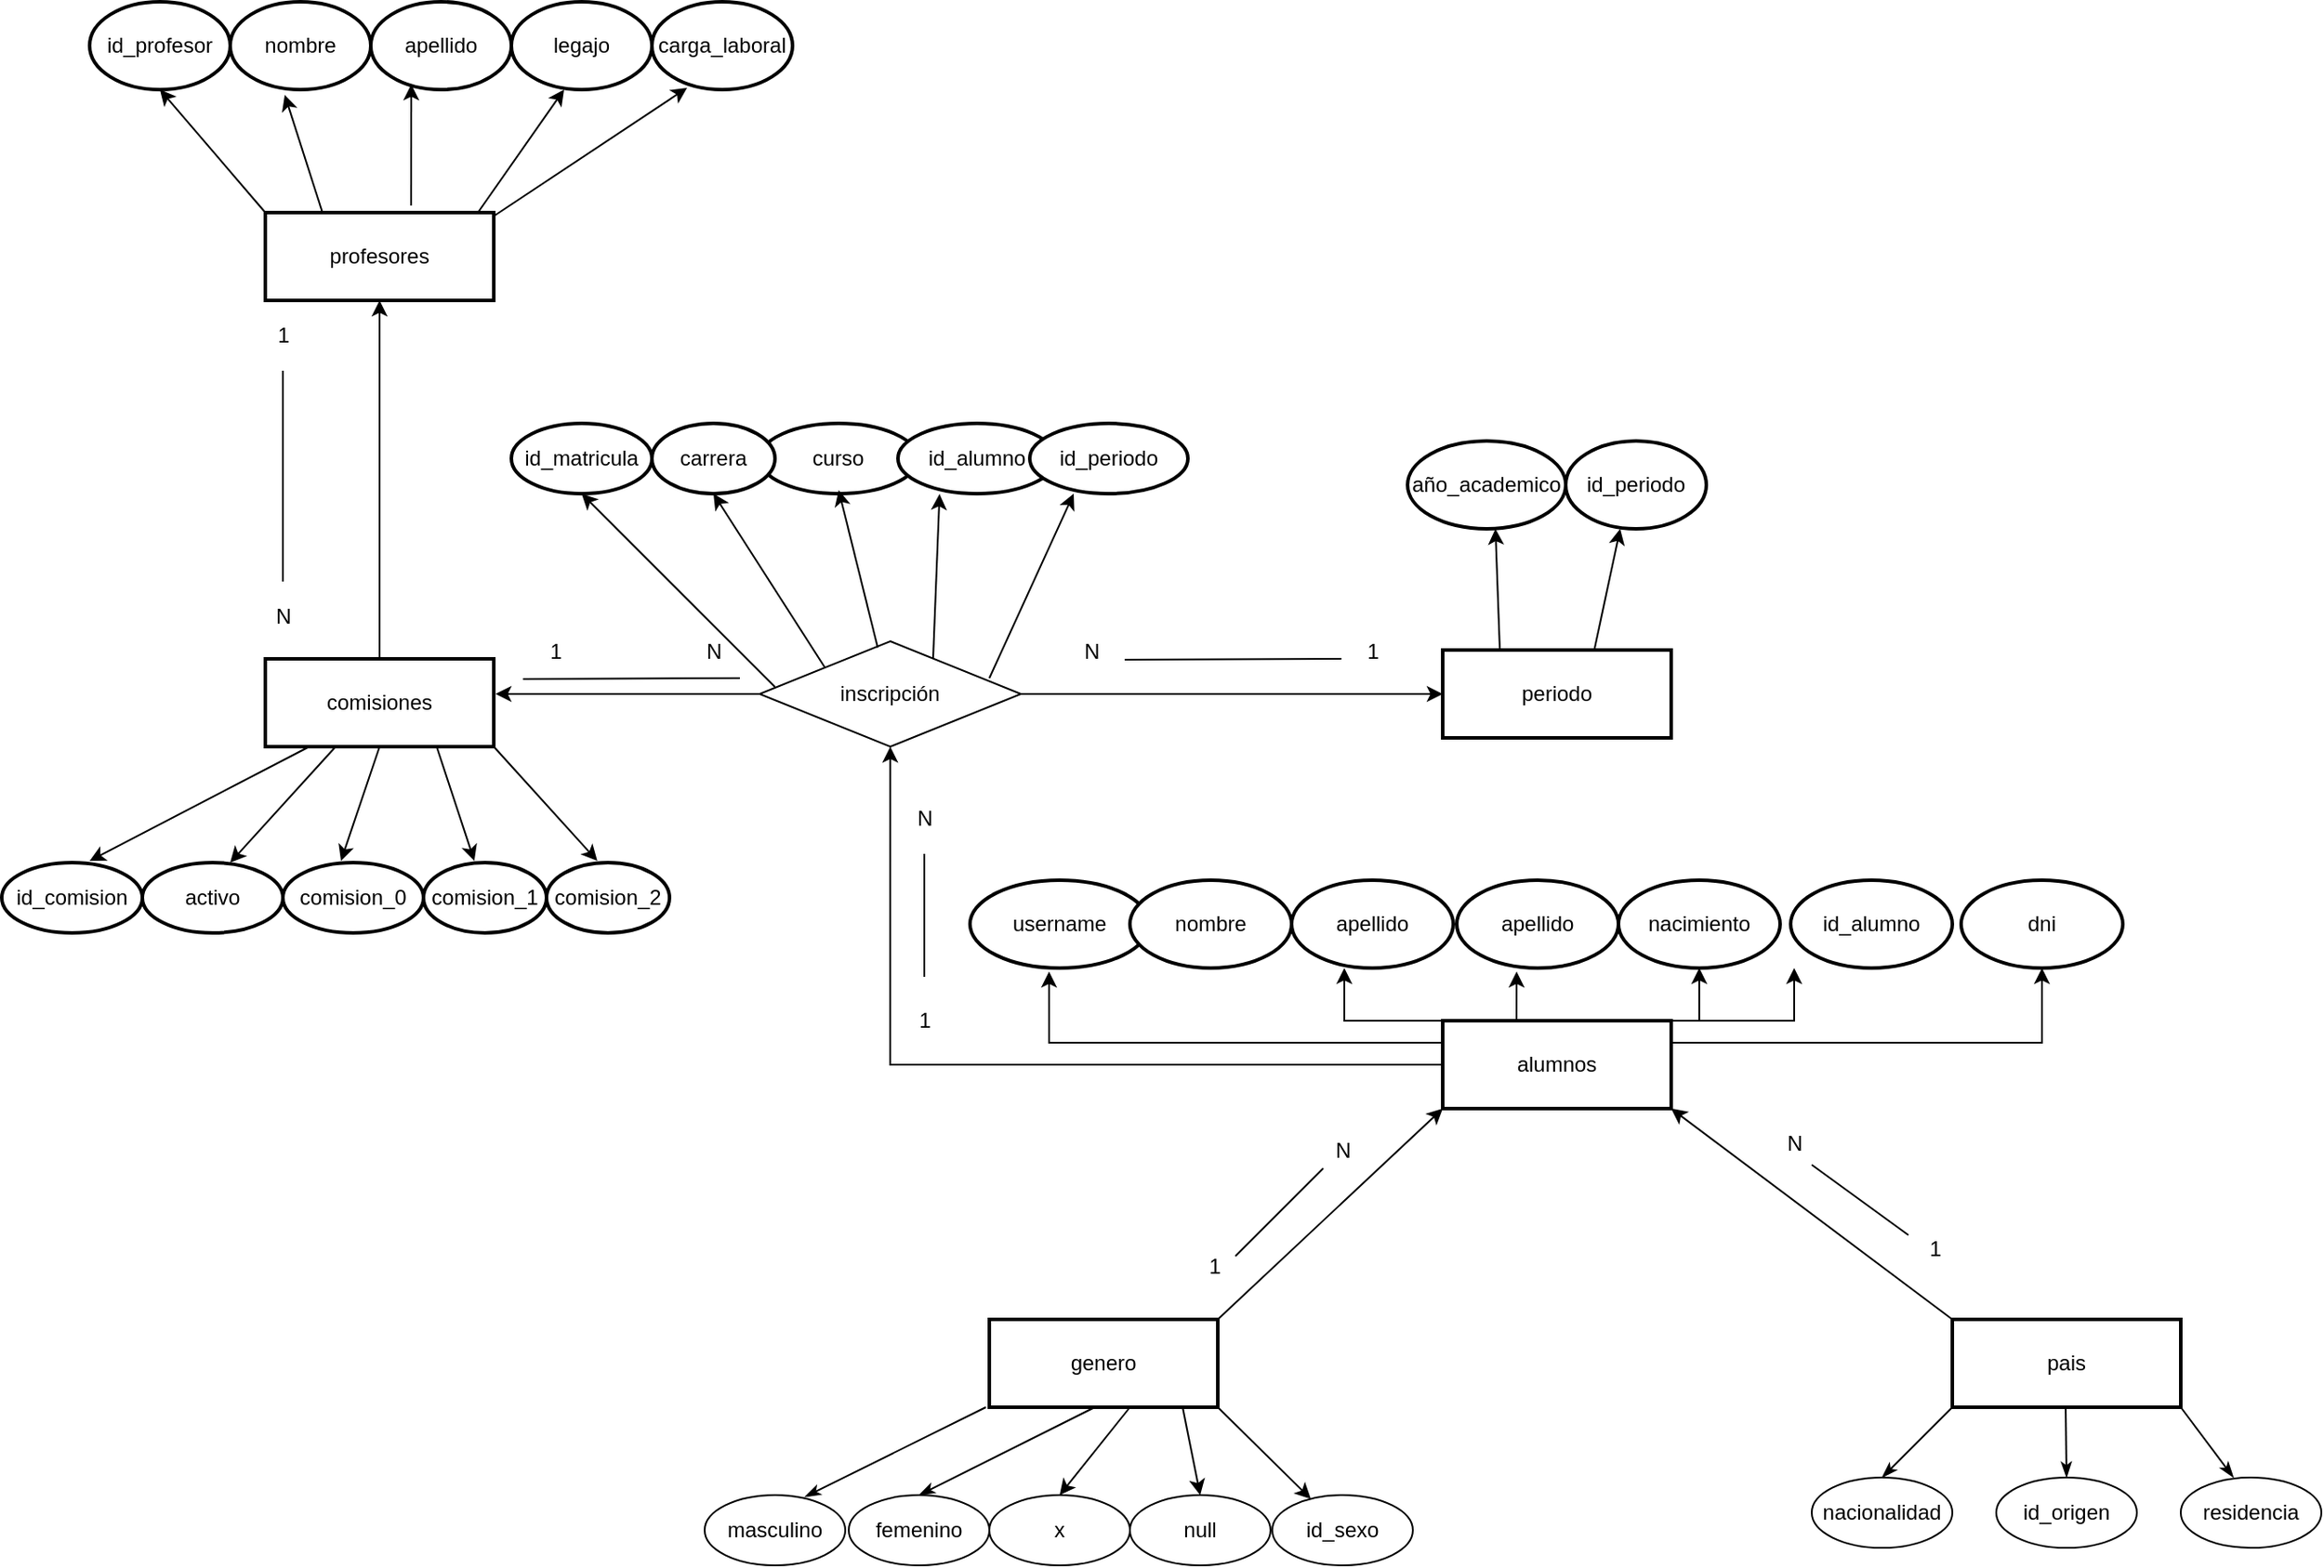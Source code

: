 <mxfile version="20.6.0" type="github">
  <diagram id="R2lEEEUBdFMjLlhIrx00" name="Page-1">
    <mxGraphModel dx="2282" dy="4132" grid="1" gridSize="10" guides="1" tooltips="1" connect="1" arrows="1" fold="1" page="1" pageScale="1" pageWidth="1100" pageHeight="850" background="#ffffff" math="0" shadow="0" extFonts="Permanent Marker^https://fonts.googleapis.com/css?family=Permanent+Marker">
      <root>
        <mxCell id="0" />
        <mxCell id="1" parent="0" />
        <mxCell id="P7RZuyyVcovGChBNpJfx-43" style="edgeStyle=orthogonalEdgeStyle;rounded=0;orthogonalLoop=1;jettySize=auto;html=1;exitX=0.25;exitY=0;exitDx=0;exitDy=0;" parent="1" source="P7RZuyyVcovGChBNpJfx-33" edge="1">
          <mxGeometry relative="1" as="geometry">
            <mxPoint x="64" y="-2060" as="targetPoint" />
            <Array as="points">
              <mxPoint x="64" y="-2030" />
            </Array>
          </mxGeometry>
        </mxCell>
        <mxCell id="P7RZuyyVcovGChBNpJfx-49" style="edgeStyle=orthogonalEdgeStyle;rounded=0;orthogonalLoop=1;jettySize=auto;html=1;exitX=1;exitY=0;exitDx=0;exitDy=0;" parent="1" source="P7RZuyyVcovGChBNpJfx-33" edge="1">
          <mxGeometry relative="1" as="geometry">
            <mxPoint x="320" y="-2060" as="targetPoint" />
            <Array as="points">
              <mxPoint x="320" y="-2030" />
            </Array>
          </mxGeometry>
        </mxCell>
        <mxCell id="No7zWXWMWcnc-TDsIeM8-2" style="edgeStyle=orthogonalEdgeStyle;rounded=0;orthogonalLoop=1;jettySize=auto;html=1;entryX=0.5;entryY=1;entryDx=0;entryDy=0;" parent="1" source="P7RZuyyVcovGChBNpJfx-33" target="UTqYSlypCJ8h2DXwA_8x-15" edge="1">
          <mxGeometry relative="1" as="geometry">
            <mxPoint x="-203" y="-2186" as="targetPoint" />
          </mxGeometry>
        </mxCell>
        <mxCell id="_b9LV1kXeyYT_ge-62SJ-8" style="edgeStyle=orthogonalEdgeStyle;rounded=0;orthogonalLoop=1;jettySize=auto;html=1;exitX=1;exitY=0;exitDx=0;exitDy=0;entryX=0.5;entryY=1;entryDx=0;entryDy=0;" parent="1" source="P7RZuyyVcovGChBNpJfx-33" target="_b9LV1kXeyYT_ge-62SJ-6" edge="1">
          <mxGeometry relative="1" as="geometry" />
        </mxCell>
        <mxCell id="m7YxMEhcRSl8WfJEdF1l-12" style="edgeStyle=orthogonalEdgeStyle;rounded=0;orthogonalLoop=1;jettySize=auto;html=1;exitX=1;exitY=0.25;exitDx=0;exitDy=0;entryX=0.5;entryY=1;entryDx=0;entryDy=0;" parent="1" source="P7RZuyyVcovGChBNpJfx-33" target="P7RZuyyVcovGChBNpJfx-57" edge="1">
          <mxGeometry relative="1" as="geometry" />
        </mxCell>
        <mxCell id="m7YxMEhcRSl8WfJEdF1l-13" style="edgeStyle=orthogonalEdgeStyle;rounded=0;orthogonalLoop=1;jettySize=auto;html=1;exitX=0;exitY=0.25;exitDx=0;exitDy=0;entryX=0.441;entryY=1.04;entryDx=0;entryDy=0;entryPerimeter=0;" parent="1" source="P7RZuyyVcovGChBNpJfx-33" target="P7RZuyyVcovGChBNpJfx-34" edge="1">
          <mxGeometry relative="1" as="geometry" />
        </mxCell>
        <mxCell id="P7RZuyyVcovGChBNpJfx-33" value="alumnos" style="rounded=0;whiteSpace=wrap;html=1;strokeWidth=2;" parent="1" vertex="1">
          <mxGeometry x="120" y="-2030" width="130" height="50" as="geometry" />
        </mxCell>
        <mxCell id="P7RZuyyVcovGChBNpJfx-34" value="username" style="ellipse;whiteSpace=wrap;html=1;strokeWidth=2;" parent="1" vertex="1">
          <mxGeometry x="-149" y="-2110" width="102" height="50" as="geometry" />
        </mxCell>
        <mxCell id="P7RZuyyVcovGChBNpJfx-39" value="apellido" style="ellipse;whiteSpace=wrap;html=1;strokeWidth=2;" parent="1" vertex="1">
          <mxGeometry x="34" y="-2110" width="92" height="50" as="geometry" />
        </mxCell>
        <mxCell id="P7RZuyyVcovGChBNpJfx-46" style="edgeStyle=orthogonalEdgeStyle;rounded=0;orthogonalLoop=1;jettySize=auto;html=1;entryX=0.37;entryY=1.04;entryDx=0;entryDy=0;entryPerimeter=0;" parent="1" target="P7RZuyyVcovGChBNpJfx-47" edge="1">
          <mxGeometry relative="1" as="geometry">
            <mxPoint x="244" y="-2030" as="sourcePoint" />
          </mxGeometry>
        </mxCell>
        <mxCell id="P7RZuyyVcovGChBNpJfx-47" value="apellido" style="ellipse;whiteSpace=wrap;html=1;strokeWidth=2;" parent="1" vertex="1">
          <mxGeometry x="128" y="-2110" width="92" height="50" as="geometry" />
        </mxCell>
        <mxCell id="P7RZuyyVcovGChBNpJfx-51" value="id_alumno" style="ellipse;whiteSpace=wrap;html=1;strokeWidth=2;" parent="1" vertex="1">
          <mxGeometry x="318" y="-2110" width="92" height="50" as="geometry" />
        </mxCell>
        <mxCell id="P7RZuyyVcovGChBNpJfx-57" value="dni" style="ellipse;whiteSpace=wrap;html=1;strokeWidth=2;" parent="1" vertex="1">
          <mxGeometry x="415" y="-2110" width="92" height="50" as="geometry" />
        </mxCell>
        <mxCell id="rtn4qF55fu9jI-2fw3Xw-1" value="pais" style="rounded=0;whiteSpace=wrap;html=1;strokeWidth=2;" parent="1" vertex="1">
          <mxGeometry x="410" y="-1860" width="130" height="50" as="geometry" />
        </mxCell>
        <mxCell id="rtn4qF55fu9jI-2fw3Xw-3" value="genero" style="rounded=0;whiteSpace=wrap;html=1;strokeWidth=2;" parent="1" vertex="1">
          <mxGeometry x="-138" y="-1860" width="130" height="50" as="geometry" />
        </mxCell>
        <mxCell id="rtn4qF55fu9jI-2fw3Xw-7" value="" style="endArrow=none;html=1;rounded=0;startArrow=classicThin;startFill=1;exitX=0.713;exitY=0.025;exitDx=0;exitDy=0;exitPerimeter=0;" parent="1" source="rtn4qF55fu9jI-2fw3Xw-8" edge="1">
          <mxGeometry width="50" height="50" relative="1" as="geometry">
            <mxPoint x="-190" y="-1770" as="sourcePoint" />
            <mxPoint x="-140" y="-1810" as="targetPoint" />
          </mxGeometry>
        </mxCell>
        <mxCell id="rtn4qF55fu9jI-2fw3Xw-8" value="masculino" style="ellipse;whiteSpace=wrap;html=1;" parent="1" vertex="1">
          <mxGeometry x="-300" y="-1760" width="80" height="40" as="geometry" />
        </mxCell>
        <mxCell id="rtn4qF55fu9jI-2fw3Xw-9" value="femenino" style="ellipse;whiteSpace=wrap;html=1;" parent="1" vertex="1">
          <mxGeometry x="-218" y="-1760" width="80" height="40" as="geometry" />
        </mxCell>
        <mxCell id="rtn4qF55fu9jI-2fw3Xw-14" value="" style="endArrow=none;html=1;rounded=0;startArrow=classicThin;startFill=1;exitX=0.5;exitY=0;exitDx=0;exitDy=0;" parent="1" source="rtn4qF55fu9jI-2fw3Xw-9" edge="1">
          <mxGeometry width="50" height="50" relative="1" as="geometry">
            <mxPoint x="-78" y="-1760" as="sourcePoint" />
            <mxPoint x="-78" y="-1810" as="targetPoint" />
          </mxGeometry>
        </mxCell>
        <mxCell id="rtn4qF55fu9jI-2fw3Xw-15" value="null" style="ellipse;whiteSpace=wrap;html=1;" parent="1" vertex="1">
          <mxGeometry x="-58" y="-1760" width="80" height="40" as="geometry" />
        </mxCell>
        <mxCell id="rtn4qF55fu9jI-2fw3Xw-16" value="" style="endArrow=none;html=1;rounded=0;startArrow=classicThin;startFill=1;" parent="1" edge="1">
          <mxGeometry width="50" height="50" relative="1" as="geometry">
            <mxPoint x="475" y="-1770" as="sourcePoint" />
            <mxPoint x="474.5" y="-1810" as="targetPoint" />
          </mxGeometry>
        </mxCell>
        <mxCell id="rtn4qF55fu9jI-2fw3Xw-18" value="id_origen" style="ellipse;whiteSpace=wrap;html=1;" parent="1" vertex="1">
          <mxGeometry x="435" y="-1770" width="80" height="40" as="geometry" />
        </mxCell>
        <mxCell id="rtn4qF55fu9jI-2fw3Xw-19" value="" style="endArrow=none;html=1;rounded=0;startArrow=classicThin;startFill=1;" parent="1" edge="1">
          <mxGeometry width="50" height="50" relative="1" as="geometry">
            <mxPoint x="370" y="-1770" as="sourcePoint" />
            <mxPoint x="410" y="-1810" as="targetPoint" />
          </mxGeometry>
        </mxCell>
        <mxCell id="rtn4qF55fu9jI-2fw3Xw-20" value="nacionalidad" style="ellipse;whiteSpace=wrap;html=1;" parent="1" vertex="1">
          <mxGeometry x="330" y="-1770" width="80" height="40" as="geometry" />
        </mxCell>
        <mxCell id="rtn4qF55fu9jI-2fw3Xw-21" value="" style="endArrow=none;html=1;rounded=0;startArrow=classicThin;startFill=1;" parent="1" edge="1">
          <mxGeometry width="50" height="50" relative="1" as="geometry">
            <mxPoint x="570" y="-1770" as="sourcePoint" />
            <mxPoint x="540" y="-1810" as="targetPoint" />
          </mxGeometry>
        </mxCell>
        <mxCell id="rtn4qF55fu9jI-2fw3Xw-22" value="residencia" style="ellipse;whiteSpace=wrap;html=1;" parent="1" vertex="1">
          <mxGeometry x="540" y="-1770" width="80" height="40" as="geometry" />
        </mxCell>
        <mxCell id="a0SRRGbEDtVltzsN9R0g-1" value="" style="endArrow=classic;html=1;rounded=0;entryX=0;entryY=1;entryDx=0;entryDy=0;exitX=1;exitY=0;exitDx=0;exitDy=0;" parent="1" source="rtn4qF55fu9jI-2fw3Xw-3" target="P7RZuyyVcovGChBNpJfx-33" edge="1">
          <mxGeometry width="50" height="50" relative="1" as="geometry">
            <mxPoint x="20" y="-1860" as="sourcePoint" />
            <mxPoint x="70" y="-1910" as="targetPoint" />
          </mxGeometry>
        </mxCell>
        <mxCell id="a0SRRGbEDtVltzsN9R0g-2" value="" style="endArrow=classic;html=1;rounded=0;entryX=1;entryY=1;entryDx=0;entryDy=0;" parent="1" target="P7RZuyyVcovGChBNpJfx-33" edge="1">
          <mxGeometry width="50" height="50" relative="1" as="geometry">
            <mxPoint x="410" y="-1860" as="sourcePoint" />
            <mxPoint x="510" y="-1980" as="targetPoint" />
          </mxGeometry>
        </mxCell>
        <mxCell id="a0SRRGbEDtVltzsN9R0g-4" value="" style="endArrow=none;html=1;rounded=0;" parent="1" edge="1">
          <mxGeometry width="50" height="50" relative="1" as="geometry">
            <mxPoint x="2" y="-1896" as="sourcePoint" />
            <mxPoint x="52" y="-1946" as="targetPoint" />
          </mxGeometry>
        </mxCell>
        <mxCell id="a0SRRGbEDtVltzsN9R0g-6" value="" style="endArrow=none;html=1;rounded=0;" parent="1" edge="1">
          <mxGeometry width="50" height="50" relative="1" as="geometry">
            <mxPoint x="330" y="-1948" as="sourcePoint" />
            <mxPoint x="385" y="-1908" as="targetPoint" />
          </mxGeometry>
        </mxCell>
        <mxCell id="a0SRRGbEDtVltzsN9R0g-7" value="1" style="text;html=1;align=center;verticalAlign=middle;resizable=0;points=[];autosize=1;strokeColor=none;fillColor=none;" parent="1" vertex="1">
          <mxGeometry x="-25" y="-1905" width="30" height="30" as="geometry" />
        </mxCell>
        <mxCell id="a0SRRGbEDtVltzsN9R0g-8" value="N" style="text;html=1;align=center;verticalAlign=middle;resizable=0;points=[];autosize=1;strokeColor=none;fillColor=none;" parent="1" vertex="1">
          <mxGeometry x="48" y="-1971" width="30" height="30" as="geometry" />
        </mxCell>
        <mxCell id="a0SRRGbEDtVltzsN9R0g-9" value="1" style="text;html=1;align=center;verticalAlign=middle;resizable=0;points=[];autosize=1;strokeColor=none;fillColor=none;" parent="1" vertex="1">
          <mxGeometry x="385" y="-1915" width="30" height="30" as="geometry" />
        </mxCell>
        <mxCell id="a0SRRGbEDtVltzsN9R0g-10" value="N" style="text;html=1;align=center;verticalAlign=middle;resizable=0;points=[];autosize=1;strokeColor=none;fillColor=none;" parent="1" vertex="1">
          <mxGeometry x="305" y="-1975" width="30" height="30" as="geometry" />
        </mxCell>
        <mxCell id="UTqYSlypCJ8h2DXwA_8x-11" style="edgeStyle=orthogonalEdgeStyle;rounded=0;orthogonalLoop=1;jettySize=auto;html=1;exitX=0;exitY=0.5;exitDx=0;exitDy=0;fontSize=12;" parent="1" edge="1">
          <mxGeometry relative="1" as="geometry">
            <mxPoint x="-267" y="-2216" as="sourcePoint" />
            <mxPoint x="-419" y="-2216" as="targetPoint" />
          </mxGeometry>
        </mxCell>
        <mxCell id="UTqYSlypCJ8h2DXwA_8x-4" value="id_matricula" style="ellipse;whiteSpace=wrap;html=1;strokeWidth=2;" parent="1" vertex="1">
          <mxGeometry x="-410" y="-2370" width="80" height="40" as="geometry" />
        </mxCell>
        <mxCell id="UTqYSlypCJ8h2DXwA_8x-6" value="curso" style="ellipse;whiteSpace=wrap;html=1;strokeWidth=2;" parent="1" vertex="1">
          <mxGeometry x="-268.75" y="-2370" width="90" height="40" as="geometry" />
        </mxCell>
        <mxCell id="NwZ6Syl_4rllfi-TEQj4-2" style="edgeStyle=orthogonalEdgeStyle;rounded=0;orthogonalLoop=1;jettySize=auto;html=1;exitX=0.5;exitY=0;exitDx=0;exitDy=0;" parent="1" source="UTqYSlypCJ8h2DXwA_8x-10" target="NwZ6Syl_4rllfi-TEQj4-1" edge="1">
          <mxGeometry relative="1" as="geometry" />
        </mxCell>
        <mxCell id="UTqYSlypCJ8h2DXwA_8x-10" value="comisiones" style="rounded=0;whiteSpace=wrap;html=1;strokeWidth=2;fontSize=12;" parent="1" vertex="1">
          <mxGeometry x="-550" y="-2236" width="130" height="50" as="geometry" />
        </mxCell>
        <mxCell id="UTqYSlypCJ8h2DXwA_8x-12" value="carrera" style="ellipse;whiteSpace=wrap;html=1;strokeWidth=2;" parent="1" vertex="1">
          <mxGeometry x="-330" y="-2370" width="70" height="40" as="geometry" />
        </mxCell>
        <mxCell id="rUDQ77Y2c_F6qErk-yst-13" style="edgeStyle=orthogonalEdgeStyle;rounded=0;orthogonalLoop=1;jettySize=auto;html=1;exitX=1;exitY=0.5;exitDx=0;exitDy=0;entryX=0;entryY=0.5;entryDx=0;entryDy=0;" parent="1" source="UTqYSlypCJ8h2DXwA_8x-15" target="rUDQ77Y2c_F6qErk-yst-12" edge="1">
          <mxGeometry relative="1" as="geometry" />
        </mxCell>
        <mxCell id="UTqYSlypCJ8h2DXwA_8x-15" value="inscripción" style="rhombus;whiteSpace=wrap;html=1;" parent="1" vertex="1">
          <mxGeometry x="-268.75" y="-2246" width="148.75" height="60" as="geometry" />
        </mxCell>
        <mxCell id="UTqYSlypCJ8h2DXwA_8x-17" value="" style="endArrow=classic;html=1;rounded=0;fontSize=12;entryX=0.5;entryY=1;entryDx=0;entryDy=0;exitX=0;exitY=0;exitDx=0;exitDy=0;" parent="1" source="UTqYSlypCJ8h2DXwA_8x-15" target="UTqYSlypCJ8h2DXwA_8x-12" edge="1">
          <mxGeometry width="50" height="50" relative="1" as="geometry">
            <mxPoint x="-269.37" y="-2210" as="sourcePoint" />
            <mxPoint x="-219.37" y="-2260" as="targetPoint" />
          </mxGeometry>
        </mxCell>
        <mxCell id="UTqYSlypCJ8h2DXwA_8x-19" value="" style="endArrow=classic;html=1;rounded=0;fontSize=12;entryX=0.5;entryY=1;entryDx=0;entryDy=0;" parent="1" target="UTqYSlypCJ8h2DXwA_8x-4" edge="1">
          <mxGeometry width="50" height="50" relative="1" as="geometry">
            <mxPoint x="-260" y="-2220" as="sourcePoint" />
            <mxPoint x="-340" y="-2266" as="targetPoint" />
          </mxGeometry>
        </mxCell>
        <mxCell id="UTqYSlypCJ8h2DXwA_8x-25" value="" style="endArrow=classic;html=1;rounded=0;fontSize=12;entryX=0.625;entryY=-0.025;entryDx=0;entryDy=0;entryPerimeter=0;" parent="1" target="UTqYSlypCJ8h2DXwA_8x-26" edge="1">
          <mxGeometry width="50" height="50" relative="1" as="geometry">
            <mxPoint x="-525" y="-2186" as="sourcePoint" />
            <mxPoint x="-530" y="-2120" as="targetPoint" />
          </mxGeometry>
        </mxCell>
        <mxCell id="UTqYSlypCJ8h2DXwA_8x-26" value="id_comision" style="ellipse;whiteSpace=wrap;html=1;strokeWidth=2;" parent="1" vertex="1">
          <mxGeometry x="-700" y="-2120" width="80" height="40" as="geometry" />
        </mxCell>
        <mxCell id="UTqYSlypCJ8h2DXwA_8x-27" value="" style="endArrow=classic;html=1;rounded=0;fontSize=12;entryX=0.413;entryY=-0.025;entryDx=0;entryDy=0;entryPerimeter=0;exitX=0.5;exitY=1;exitDx=0;exitDy=0;" parent="1" source="UTqYSlypCJ8h2DXwA_8x-10" target="UTqYSlypCJ8h2DXwA_8x-28" edge="1">
          <mxGeometry width="50" height="50" relative="1" as="geometry">
            <mxPoint x="-462.5" y="-2186" as="sourcePoint" />
            <mxPoint x="-457.5" y="-2116" as="targetPoint" />
          </mxGeometry>
        </mxCell>
        <mxCell id="UTqYSlypCJ8h2DXwA_8x-28" value="comision_0" style="ellipse;whiteSpace=wrap;html=1;strokeWidth=2;" parent="1" vertex="1">
          <mxGeometry x="-540" y="-2120" width="80" height="40" as="geometry" />
        </mxCell>
        <mxCell id="UTqYSlypCJ8h2DXwA_8x-29" value="" style="endArrow=classic;html=1;rounded=0;fontSize=12;entryX=0.413;entryY=-0.025;entryDx=0;entryDy=0;entryPerimeter=0;exitX=0.75;exitY=1;exitDx=0;exitDy=0;" parent="1" source="UTqYSlypCJ8h2DXwA_8x-10" target="UTqYSlypCJ8h2DXwA_8x-30" edge="1">
          <mxGeometry width="50" height="50" relative="1" as="geometry">
            <mxPoint x="-420" y="-2180" as="sourcePoint" />
            <mxPoint x="-447.5" y="-2106" as="targetPoint" />
          </mxGeometry>
        </mxCell>
        <mxCell id="UTqYSlypCJ8h2DXwA_8x-30" value="comision_1&lt;br&gt;" style="ellipse;whiteSpace=wrap;html=1;strokeWidth=2;" parent="1" vertex="1">
          <mxGeometry x="-460" y="-2120" width="70" height="40" as="geometry" />
        </mxCell>
        <mxCell id="UTqYSlypCJ8h2DXwA_8x-31" value="" style="endArrow=classic;html=1;rounded=0;fontSize=12;entryX=0.413;entryY=-0.025;entryDx=0;entryDy=0;entryPerimeter=0;exitX=1;exitY=1;exitDx=0;exitDy=0;" parent="1" source="UTqYSlypCJ8h2DXwA_8x-10" target="UTqYSlypCJ8h2DXwA_8x-32" edge="1">
          <mxGeometry width="50" height="50" relative="1" as="geometry">
            <mxPoint x="-442.5" y="-2166" as="sourcePoint" />
            <mxPoint x="-437.5" y="-2096" as="targetPoint" />
          </mxGeometry>
        </mxCell>
        <mxCell id="UTqYSlypCJ8h2DXwA_8x-32" value="comision_2" style="ellipse;whiteSpace=wrap;html=1;strokeWidth=2;" parent="1" vertex="1">
          <mxGeometry x="-390" y="-2120" width="70" height="40" as="geometry" />
        </mxCell>
        <mxCell id="UTqYSlypCJ8h2DXwA_8x-48" value="" style="endArrow=none;html=1;rounded=0;" parent="1" edge="1">
          <mxGeometry width="50" height="50" relative="1" as="geometry">
            <mxPoint x="-175" y="-2055" as="sourcePoint" />
            <mxPoint x="-175" y="-2125" as="targetPoint" />
          </mxGeometry>
        </mxCell>
        <mxCell id="UTqYSlypCJ8h2DXwA_8x-49" value="N" style="text;html=1;align=center;verticalAlign=middle;resizable=0;points=[];autosize=1;strokeColor=none;fillColor=none;" parent="1" vertex="1">
          <mxGeometry x="-190" y="-2160" width="30" height="30" as="geometry" />
        </mxCell>
        <mxCell id="UTqYSlypCJ8h2DXwA_8x-50" value="1" style="text;html=1;align=center;verticalAlign=middle;resizable=0;points=[];autosize=1;strokeColor=none;fillColor=none;" parent="1" vertex="1">
          <mxGeometry x="-190" y="-2045" width="30" height="30" as="geometry" />
        </mxCell>
        <mxCell id="UTqYSlypCJ8h2DXwA_8x-54" value="" style="endArrow=none;html=1;rounded=0;fontSize=12;exitX=-0.111;exitY=1.017;exitDx=0;exitDy=0;exitPerimeter=0;" parent="1" source="UTqYSlypCJ8h2DXwA_8x-55" edge="1">
          <mxGeometry width="50" height="50" relative="1" as="geometry">
            <mxPoint x="-390" y="-2225.42" as="sourcePoint" />
            <mxPoint x="-280" y="-2225" as="targetPoint" />
          </mxGeometry>
        </mxCell>
        <mxCell id="UTqYSlypCJ8h2DXwA_8x-55" value="1" style="text;html=1;align=center;verticalAlign=middle;resizable=0;points=[];autosize=1;strokeColor=none;fillColor=none;fontSize=12;" parent="1" vertex="1">
          <mxGeometry x="-400" y="-2255" width="30" height="30" as="geometry" />
        </mxCell>
        <mxCell id="UTqYSlypCJ8h2DXwA_8x-56" value="N" style="text;html=1;align=center;verticalAlign=middle;resizable=0;points=[];autosize=1;strokeColor=none;fillColor=none;fontSize=12;" parent="1" vertex="1">
          <mxGeometry x="-310" y="-2255" width="30" height="30" as="geometry" />
        </mxCell>
        <mxCell id="_b9LV1kXeyYT_ge-62SJ-6" value="nacimiento" style="ellipse;whiteSpace=wrap;html=1;strokeWidth=2;" parent="1" vertex="1">
          <mxGeometry x="220" y="-2110" width="92" height="50" as="geometry" />
        </mxCell>
        <mxCell id="rUDQ77Y2c_F6qErk-yst-8" value="" style="endArrow=classic;html=1;rounded=0;entryX=0.263;entryY=1.004;entryDx=0;entryDy=0;entryPerimeter=0;" parent="1" target="rUDQ77Y2c_F6qErk-yst-9" edge="1">
          <mxGeometry width="50" height="50" relative="1" as="geometry">
            <mxPoint x="-170" y="-2236" as="sourcePoint" />
            <mxPoint x="-120" y="-2340" as="targetPoint" />
          </mxGeometry>
        </mxCell>
        <mxCell id="rUDQ77Y2c_F6qErk-yst-9" value="id_alumno" style="ellipse;whiteSpace=wrap;html=1;strokeWidth=2;" parent="1" vertex="1">
          <mxGeometry x="-190" y="-2370" width="90" height="40" as="geometry" />
        </mxCell>
        <mxCell id="rUDQ77Y2c_F6qErk-yst-12" value="periodo" style="rounded=0;whiteSpace=wrap;html=1;strokeWidth=2;" parent="1" vertex="1">
          <mxGeometry x="120" y="-2241" width="130" height="50" as="geometry" />
        </mxCell>
        <mxCell id="rUDQ77Y2c_F6qErk-yst-21" value="" style="endArrow=classic;html=1;rounded=0;entryX=0.5;entryY=1;entryDx=0;entryDy=0;exitX=0.25;exitY=0;exitDx=0;exitDy=0;" parent="1" source="rUDQ77Y2c_F6qErk-yst-12" edge="1">
          <mxGeometry width="50" height="50" relative="1" as="geometry">
            <mxPoint x="170" y="-2241" as="sourcePoint" />
            <mxPoint x="150" y="-2310" as="targetPoint" />
          </mxGeometry>
        </mxCell>
        <mxCell id="rUDQ77Y2c_F6qErk-yst-22" value="" style="endArrow=classic;html=1;rounded=0;entryX=0.5;entryY=1;entryDx=0;entryDy=0;exitX=0.25;exitY=0;exitDx=0;exitDy=0;" parent="1" edge="1">
          <mxGeometry width="50" height="50" relative="1" as="geometry">
            <mxPoint x="206.25" y="-2241" as="sourcePoint" />
            <mxPoint x="221" y="-2310" as="targetPoint" />
          </mxGeometry>
        </mxCell>
        <mxCell id="rUDQ77Y2c_F6qErk-yst-26" style="edgeStyle=orthogonalEdgeStyle;rounded=0;orthogonalLoop=1;jettySize=auto;html=1;exitX=0.5;exitY=1;exitDx=0;exitDy=0;" parent="1" source="rUDQ77Y2c_F6qErk-yst-9" target="rUDQ77Y2c_F6qErk-yst-9" edge="1">
          <mxGeometry relative="1" as="geometry" />
        </mxCell>
        <mxCell id="rUDQ77Y2c_F6qErk-yst-27" value="" style="endArrow=classic;html=1;rounded=0;entryX=0.5;entryY=1;entryDx=0;entryDy=0;exitX=0.452;exitY=0.093;exitDx=0;exitDy=0;exitPerimeter=0;" parent="1" edge="1">
          <mxGeometry width="50" height="50" relative="1" as="geometry">
            <mxPoint x="-201.515" y="-2242.42" as="sourcePoint" />
            <mxPoint x="-223.75" y="-2332" as="targetPoint" />
          </mxGeometry>
        </mxCell>
        <mxCell id="rUDQ77Y2c_F6qErk-yst-28" value="" style="endArrow=classic;html=1;rounded=0;" parent="1" edge="1">
          <mxGeometry width="50" height="50" relative="1" as="geometry">
            <mxPoint x="-138" y="-2225" as="sourcePoint" />
            <mxPoint x="-90" y="-2330" as="targetPoint" />
          </mxGeometry>
        </mxCell>
        <mxCell id="rUDQ77Y2c_F6qErk-yst-29" value="id_periodo" style="ellipse;whiteSpace=wrap;html=1;strokeWidth=2;" parent="1" vertex="1">
          <mxGeometry x="-115" y="-2370" width="90" height="40" as="geometry" />
        </mxCell>
        <mxCell id="rUDQ77Y2c_F6qErk-yst-31" value="" style="endArrow=none;html=1;rounded=0;fontSize=12;exitX=-0.111;exitY=1.017;exitDx=0;exitDy=0;exitPerimeter=0;" parent="1" edge="1">
          <mxGeometry width="50" height="50" relative="1" as="geometry">
            <mxPoint x="-61.0" y="-2235.49" as="sourcePoint" />
            <mxPoint x="62.33" y="-2236" as="targetPoint" />
          </mxGeometry>
        </mxCell>
        <mxCell id="rUDQ77Y2c_F6qErk-yst-32" value="1" style="text;html=1;align=center;verticalAlign=middle;resizable=0;points=[];autosize=1;strokeColor=none;fillColor=none;" parent="1" vertex="1">
          <mxGeometry x="65" y="-2255" width="30" height="30" as="geometry" />
        </mxCell>
        <mxCell id="rUDQ77Y2c_F6qErk-yst-33" value="N" style="text;html=1;align=center;verticalAlign=middle;resizable=0;points=[];autosize=1;strokeColor=none;fillColor=none;" parent="1" vertex="1">
          <mxGeometry x="-95" y="-2255" width="30" height="30" as="geometry" />
        </mxCell>
        <mxCell id="m7YxMEhcRSl8WfJEdF1l-2" value="x" style="ellipse;whiteSpace=wrap;html=1;" parent="1" vertex="1">
          <mxGeometry x="-138" y="-1760" width="80" height="40" as="geometry" />
        </mxCell>
        <mxCell id="m7YxMEhcRSl8WfJEdF1l-4" value="" style="endArrow=classic;html=1;rounded=0;entryX=0.5;entryY=0;entryDx=0;entryDy=0;" parent="1" target="m7YxMEhcRSl8WfJEdF1l-2" edge="1">
          <mxGeometry width="50" height="50" relative="1" as="geometry">
            <mxPoint x="-58" y="-1810" as="sourcePoint" />
            <mxPoint x="-8" y="-1860" as="targetPoint" />
          </mxGeometry>
        </mxCell>
        <mxCell id="m7YxMEhcRSl8WfJEdF1l-5" value="id_sexo" style="ellipse;whiteSpace=wrap;html=1;" parent="1" vertex="1">
          <mxGeometry x="23" y="-1760" width="80" height="40" as="geometry" />
        </mxCell>
        <mxCell id="m7YxMEhcRSl8WfJEdF1l-6" value="" style="endArrow=classic;html=1;rounded=0;entryX=0.5;entryY=0;entryDx=0;entryDy=0;" parent="1" target="rtn4qF55fu9jI-2fw3Xw-15" edge="1">
          <mxGeometry width="50" height="50" relative="1" as="geometry">
            <mxPoint x="-28" y="-1810" as="sourcePoint" />
            <mxPoint x="-33" y="-1760" as="targetPoint" />
          </mxGeometry>
        </mxCell>
        <mxCell id="m7YxMEhcRSl8WfJEdF1l-8" value="" style="endArrow=classic;html=1;rounded=0;" parent="1" target="m7YxMEhcRSl8WfJEdF1l-5" edge="1">
          <mxGeometry width="50" height="50" relative="1" as="geometry">
            <mxPoint x="-8" y="-1810" as="sourcePoint" />
            <mxPoint x="-20" y="-1760" as="targetPoint" />
          </mxGeometry>
        </mxCell>
        <mxCell id="m7YxMEhcRSl8WfJEdF1l-9" value="año_academico" style="ellipse;whiteSpace=wrap;html=1;strokeWidth=2;" parent="1" vertex="1">
          <mxGeometry x="100" y="-2360" width="90" height="50" as="geometry" />
        </mxCell>
        <mxCell id="m7YxMEhcRSl8WfJEdF1l-10" value="id_periodo" style="ellipse;whiteSpace=wrap;html=1;strokeWidth=2;" parent="1" vertex="1">
          <mxGeometry x="190" y="-2360" width="80" height="50" as="geometry" />
        </mxCell>
        <mxCell id="m7YxMEhcRSl8WfJEdF1l-11" value="nombre" style="ellipse;whiteSpace=wrap;html=1;strokeWidth=2;" parent="1" vertex="1">
          <mxGeometry x="-58" y="-2110" width="92" height="50" as="geometry" />
        </mxCell>
        <mxCell id="NwZ6Syl_4rllfi-TEQj4-1" value="profesores" style="rounded=0;whiteSpace=wrap;html=1;strokeWidth=2;fontSize=12;" parent="1" vertex="1">
          <mxGeometry x="-550" y="-2490" width="130" height="50" as="geometry" />
        </mxCell>
        <mxCell id="NwZ6Syl_4rllfi-TEQj4-6" value="id_profesor" style="ellipse;whiteSpace=wrap;html=1;strokeWidth=2;" parent="1" vertex="1">
          <mxGeometry x="-650" y="-2610" width="80" height="50" as="geometry" />
        </mxCell>
        <mxCell id="NwZ6Syl_4rllfi-TEQj4-8" value="" style="endArrow=classic;html=1;rounded=0;entryX=0.5;entryY=1;entryDx=0;entryDy=0;exitX=0;exitY=0;exitDx=0;exitDy=0;" parent="1" source="NwZ6Syl_4rllfi-TEQj4-1" target="NwZ6Syl_4rllfi-TEQj4-6" edge="1">
          <mxGeometry width="50" height="50" relative="1" as="geometry">
            <mxPoint x="-550" y="-2475" as="sourcePoint" />
            <mxPoint x="-500" y="-2525" as="targetPoint" />
          </mxGeometry>
        </mxCell>
        <mxCell id="NwZ6Syl_4rllfi-TEQj4-11" value="" style="endArrow=classic;html=1;rounded=0;exitX=0.25;exitY=0;exitDx=0;exitDy=0;entryX=0.388;entryY=1.06;entryDx=0;entryDy=0;entryPerimeter=0;" parent="1" source="NwZ6Syl_4rllfi-TEQj4-1" target="NwZ6Syl_4rllfi-TEQj4-12" edge="1">
          <mxGeometry width="50" height="50" relative="1" as="geometry">
            <mxPoint x="-484" y="-2490" as="sourcePoint" />
            <mxPoint x="-470" y="-2560" as="targetPoint" />
          </mxGeometry>
        </mxCell>
        <mxCell id="NwZ6Syl_4rllfi-TEQj4-12" value="nombre" style="ellipse;whiteSpace=wrap;html=1;strokeWidth=2;" parent="1" vertex="1">
          <mxGeometry x="-570" y="-2610" width="80" height="50" as="geometry" />
        </mxCell>
        <mxCell id="NwZ6Syl_4rllfi-TEQj4-15" value="" style="endArrow=classic;html=1;rounded=0;exitX=0.638;exitY=-0.08;exitDx=0;exitDy=0;exitPerimeter=0;entryX=0.288;entryY=0.94;entryDx=0;entryDy=0;entryPerimeter=0;" parent="1" target="NwZ6Syl_4rllfi-TEQj4-16" edge="1" source="NwZ6Syl_4rllfi-TEQj4-1">
          <mxGeometry width="50" height="50" relative="1" as="geometry">
            <mxPoint x="-425.04" y="-2490" as="sourcePoint" />
            <mxPoint x="-400.0" y="-2557" as="targetPoint" />
          </mxGeometry>
        </mxCell>
        <mxCell id="NwZ6Syl_4rllfi-TEQj4-16" value="apellido" style="ellipse;whiteSpace=wrap;html=1;strokeWidth=2;" parent="1" vertex="1">
          <mxGeometry x="-490" y="-2610" width="80" height="50" as="geometry" />
        </mxCell>
        <mxCell id="NwZ6Syl_4rllfi-TEQj4-18" value="" style="endArrow=none;html=1;rounded=0;" parent="1" edge="1">
          <mxGeometry width="50" height="50" relative="1" as="geometry">
            <mxPoint x="-540" y="-2280" as="sourcePoint" />
            <mxPoint x="-540" y="-2400" as="targetPoint" />
          </mxGeometry>
        </mxCell>
        <mxCell id="NwZ6Syl_4rllfi-TEQj4-19" value="1" style="text;html=1;align=center;verticalAlign=middle;resizable=0;points=[];autosize=1;strokeColor=none;fillColor=none;" parent="1" vertex="1">
          <mxGeometry x="-555" y="-2435" width="30" height="30" as="geometry" />
        </mxCell>
        <mxCell id="NwZ6Syl_4rllfi-TEQj4-20" value="N" style="text;html=1;align=center;verticalAlign=middle;resizable=0;points=[];autosize=1;strokeColor=none;fillColor=none;" parent="1" vertex="1">
          <mxGeometry x="-555" y="-2275" width="30" height="30" as="geometry" />
        </mxCell>
        <mxCell id="NwZ6Syl_4rllfi-TEQj4-23" value="" style="endArrow=classic;html=1;rounded=0;fontSize=12;exitX=0.5;exitY=1;exitDx=0;exitDy=0;" parent="1" edge="1">
          <mxGeometry width="50" height="50" relative="1" as="geometry">
            <mxPoint x="-510" y="-2186" as="sourcePoint" />
            <mxPoint x="-570" y="-2120" as="targetPoint" />
          </mxGeometry>
        </mxCell>
        <mxCell id="NwZ6Syl_4rllfi-TEQj4-24" value="activo" style="ellipse;whiteSpace=wrap;html=1;strokeWidth=2;" parent="1" vertex="1">
          <mxGeometry x="-620" y="-2120" width="80" height="40" as="geometry" />
        </mxCell>
        <mxCell id="grf_QO7DIAlyzbSYf9KW-1" value="" style="endArrow=classic;html=1;rounded=0;exitX=0.2;exitY=0;exitDx=0;exitDy=0;exitPerimeter=0;" edge="1" parent="1">
          <mxGeometry width="50" height="50" relative="1" as="geometry">
            <mxPoint x="-429.04" y="-2490" as="sourcePoint" />
            <mxPoint x="-380" y="-2560" as="targetPoint" />
          </mxGeometry>
        </mxCell>
        <mxCell id="grf_QO7DIAlyzbSYf9KW-2" value="legajo" style="ellipse;whiteSpace=wrap;html=1;strokeWidth=2;" vertex="1" parent="1">
          <mxGeometry x="-410" y="-2610" width="80" height="50" as="geometry" />
        </mxCell>
        <mxCell id="grf_QO7DIAlyzbSYf9KW-3" value="" style="endArrow=classic;html=1;rounded=0;exitX=0.2;exitY=0;exitDx=0;exitDy=0;exitPerimeter=0;entryX=0.25;entryY=0.98;entryDx=0;entryDy=0;entryPerimeter=0;" edge="1" parent="1" target="grf_QO7DIAlyzbSYf9KW-4">
          <mxGeometry width="50" height="50" relative="1" as="geometry">
            <mxPoint x="-420.0" y="-2488" as="sourcePoint" />
            <mxPoint x="-320" y="-2550" as="targetPoint" />
          </mxGeometry>
        </mxCell>
        <mxCell id="grf_QO7DIAlyzbSYf9KW-4" value="carga_laboral" style="ellipse;whiteSpace=wrap;html=1;strokeWidth=2;" vertex="1" parent="1">
          <mxGeometry x="-330" y="-2610" width="80" height="50" as="geometry" />
        </mxCell>
      </root>
    </mxGraphModel>
  </diagram>
</mxfile>
